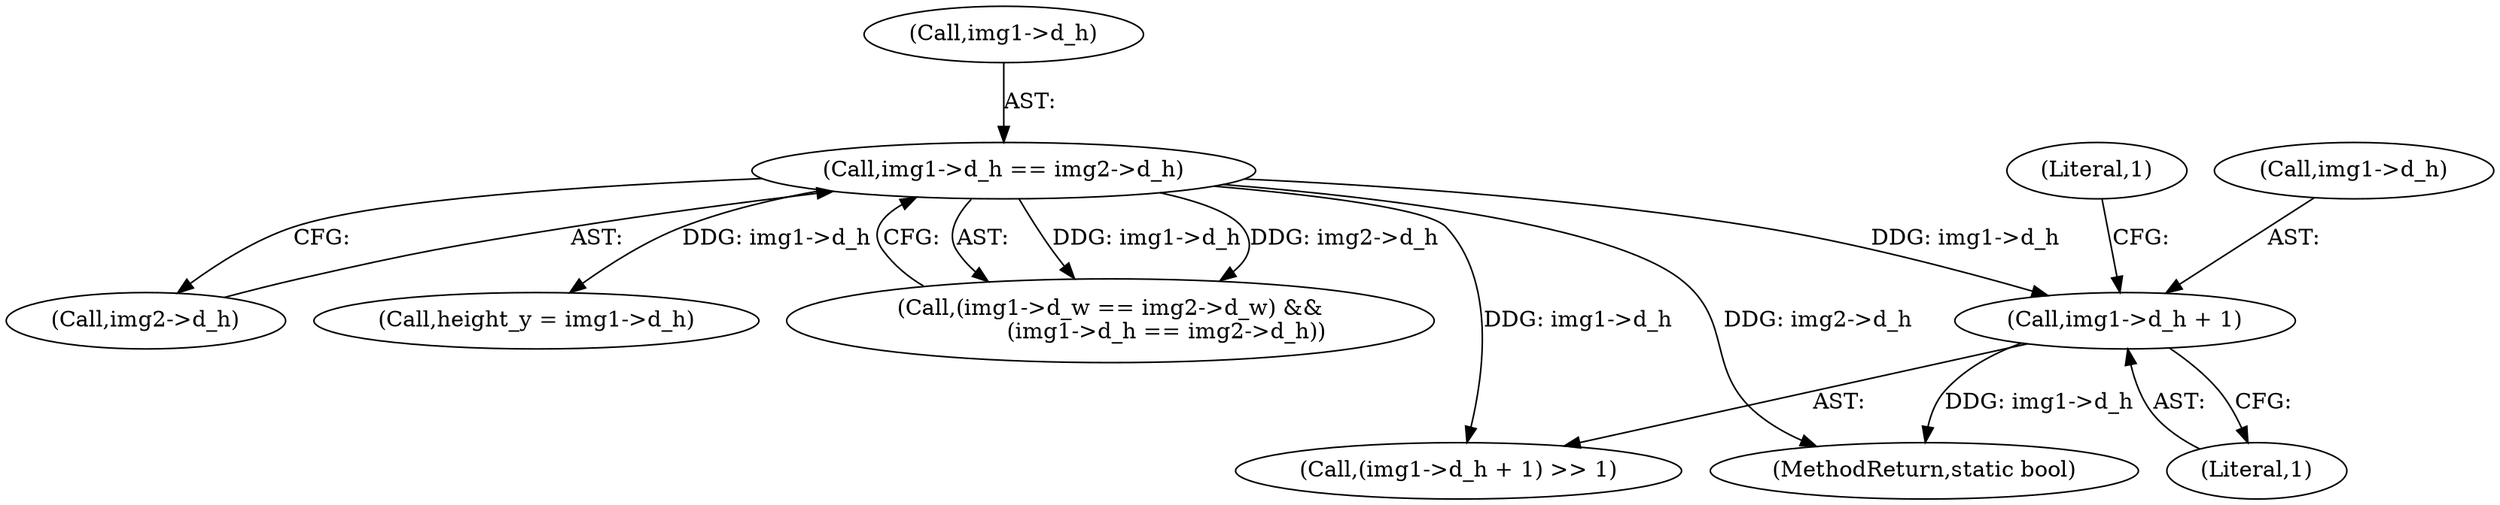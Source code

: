 digraph "0_Android_5a9753fca56f0eeb9f61e342b2fccffc364f9426_66@pointer" {
"1000208" [label="(Call,img1->d_h + 1)"];
"1000131" [label="(Call,img1->d_h == img2->d_h)"];
"1000135" [label="(Call,img2->d_h)"];
"1000123" [label="(Call,(img1->d_w == img2->d_w) &&\n                (img1->d_h == img2->d_h))"];
"1000302" [label="(MethodReturn,static bool)"];
"1000209" [label="(Call,img1->d_h)"];
"1000145" [label="(Call,height_y = img1->d_h)"];
"1000208" [label="(Call,img1->d_h + 1)"];
"1000132" [label="(Call,img1->d_h)"];
"1000212" [label="(Literal,1)"];
"1000207" [label="(Call,(img1->d_h + 1) >> 1)"];
"1000131" [label="(Call,img1->d_h == img2->d_h)"];
"1000213" [label="(Literal,1)"];
"1000208" -> "1000207"  [label="AST: "];
"1000208" -> "1000212"  [label="CFG: "];
"1000209" -> "1000208"  [label="AST: "];
"1000212" -> "1000208"  [label="AST: "];
"1000213" -> "1000208"  [label="CFG: "];
"1000208" -> "1000302"  [label="DDG: img1->d_h"];
"1000131" -> "1000208"  [label="DDG: img1->d_h"];
"1000131" -> "1000123"  [label="AST: "];
"1000131" -> "1000135"  [label="CFG: "];
"1000132" -> "1000131"  [label="AST: "];
"1000135" -> "1000131"  [label="AST: "];
"1000123" -> "1000131"  [label="CFG: "];
"1000131" -> "1000302"  [label="DDG: img2->d_h"];
"1000131" -> "1000123"  [label="DDG: img1->d_h"];
"1000131" -> "1000123"  [label="DDG: img2->d_h"];
"1000131" -> "1000145"  [label="DDG: img1->d_h"];
"1000131" -> "1000207"  [label="DDG: img1->d_h"];
}

